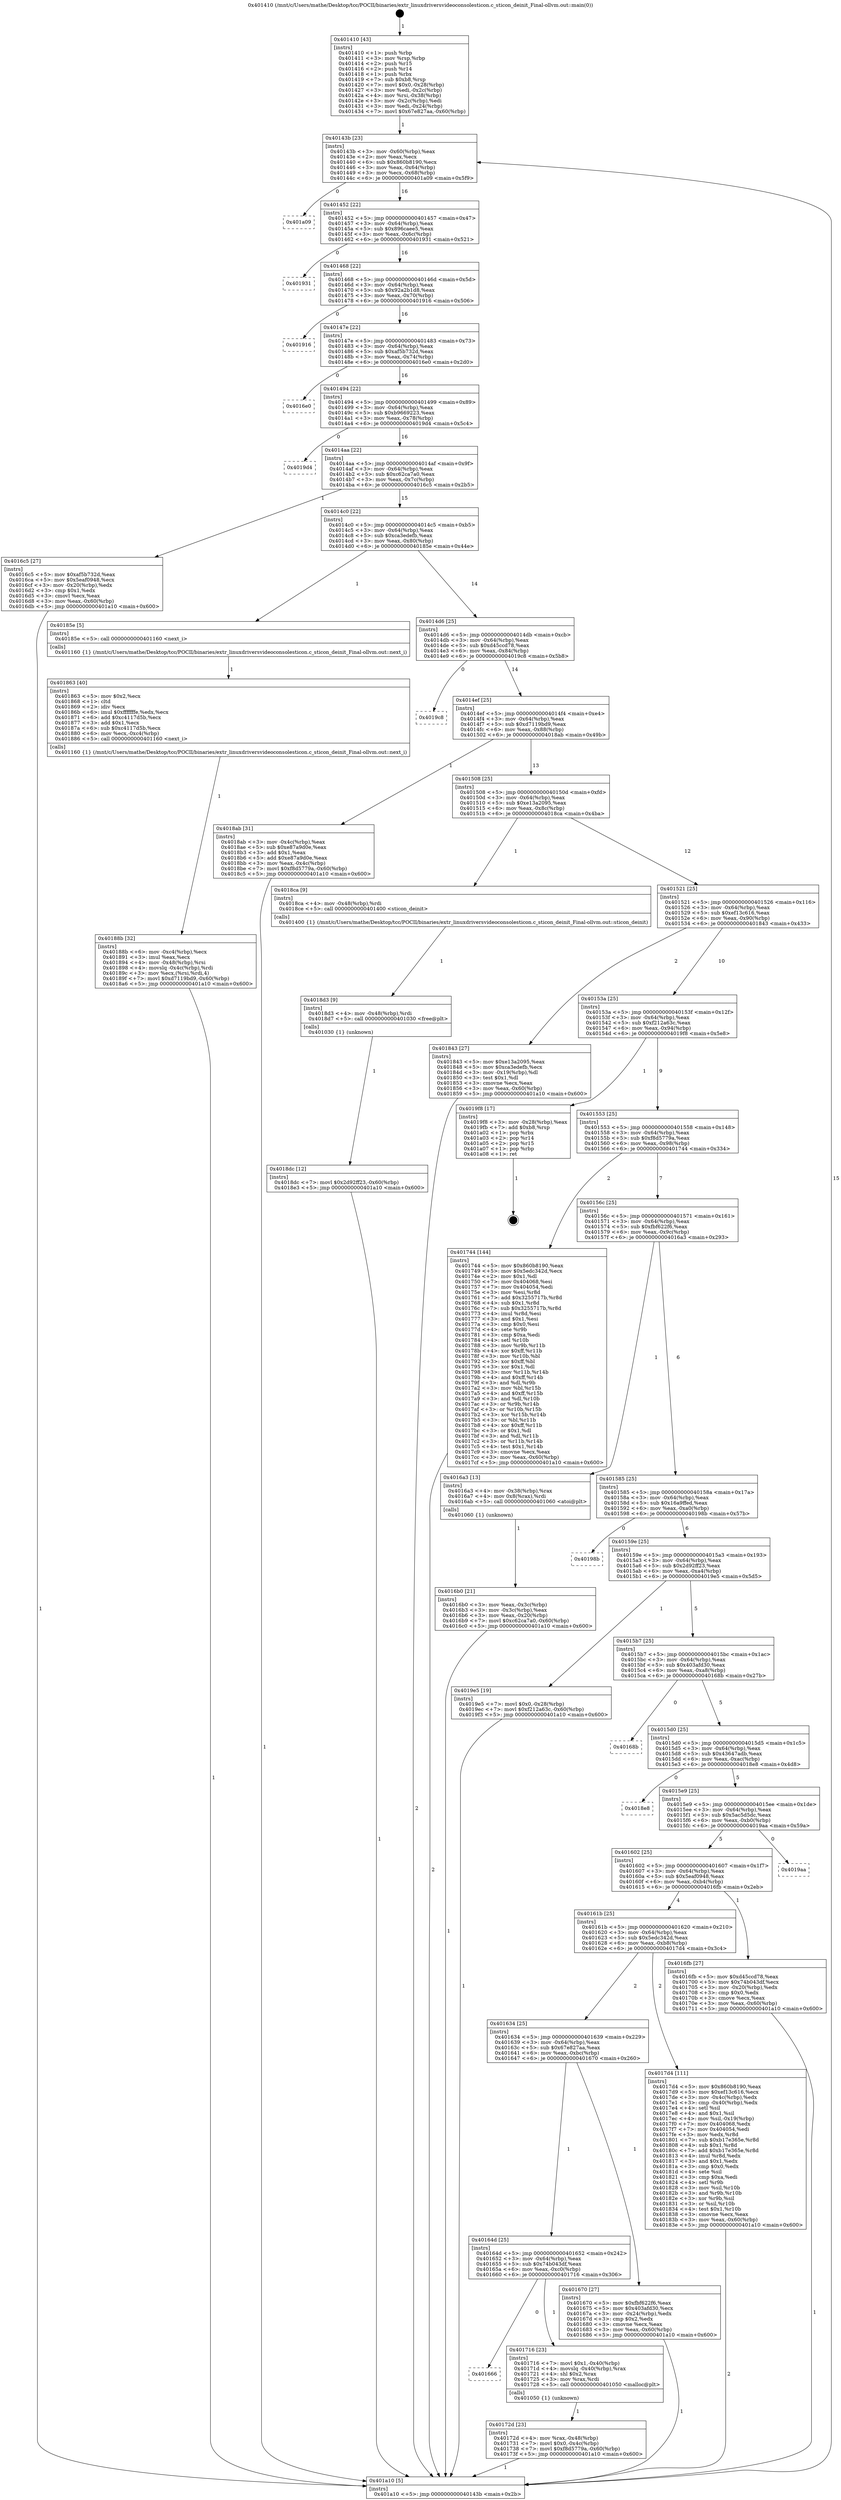 digraph "0x401410" {
  label = "0x401410 (/mnt/c/Users/mathe/Desktop/tcc/POCII/binaries/extr_linuxdriversvideoconsolesticon.c_sticon_deinit_Final-ollvm.out::main(0))"
  labelloc = "t"
  node[shape=record]

  Entry [label="",width=0.3,height=0.3,shape=circle,fillcolor=black,style=filled]
  "0x40143b" [label="{
     0x40143b [23]\l
     | [instrs]\l
     &nbsp;&nbsp;0x40143b \<+3\>: mov -0x60(%rbp),%eax\l
     &nbsp;&nbsp;0x40143e \<+2\>: mov %eax,%ecx\l
     &nbsp;&nbsp;0x401440 \<+6\>: sub $0x860b8190,%ecx\l
     &nbsp;&nbsp;0x401446 \<+3\>: mov %eax,-0x64(%rbp)\l
     &nbsp;&nbsp;0x401449 \<+3\>: mov %ecx,-0x68(%rbp)\l
     &nbsp;&nbsp;0x40144c \<+6\>: je 0000000000401a09 \<main+0x5f9\>\l
  }"]
  "0x401a09" [label="{
     0x401a09\l
  }", style=dashed]
  "0x401452" [label="{
     0x401452 [22]\l
     | [instrs]\l
     &nbsp;&nbsp;0x401452 \<+5\>: jmp 0000000000401457 \<main+0x47\>\l
     &nbsp;&nbsp;0x401457 \<+3\>: mov -0x64(%rbp),%eax\l
     &nbsp;&nbsp;0x40145a \<+5\>: sub $0x896caee5,%eax\l
     &nbsp;&nbsp;0x40145f \<+3\>: mov %eax,-0x6c(%rbp)\l
     &nbsp;&nbsp;0x401462 \<+6\>: je 0000000000401931 \<main+0x521\>\l
  }"]
  Exit [label="",width=0.3,height=0.3,shape=circle,fillcolor=black,style=filled,peripheries=2]
  "0x401931" [label="{
     0x401931\l
  }", style=dashed]
  "0x401468" [label="{
     0x401468 [22]\l
     | [instrs]\l
     &nbsp;&nbsp;0x401468 \<+5\>: jmp 000000000040146d \<main+0x5d\>\l
     &nbsp;&nbsp;0x40146d \<+3\>: mov -0x64(%rbp),%eax\l
     &nbsp;&nbsp;0x401470 \<+5\>: sub $0x92a2b1d8,%eax\l
     &nbsp;&nbsp;0x401475 \<+3\>: mov %eax,-0x70(%rbp)\l
     &nbsp;&nbsp;0x401478 \<+6\>: je 0000000000401916 \<main+0x506\>\l
  }"]
  "0x4018dc" [label="{
     0x4018dc [12]\l
     | [instrs]\l
     &nbsp;&nbsp;0x4018dc \<+7\>: movl $0x2d92ff23,-0x60(%rbp)\l
     &nbsp;&nbsp;0x4018e3 \<+5\>: jmp 0000000000401a10 \<main+0x600\>\l
  }"]
  "0x401916" [label="{
     0x401916\l
  }", style=dashed]
  "0x40147e" [label="{
     0x40147e [22]\l
     | [instrs]\l
     &nbsp;&nbsp;0x40147e \<+5\>: jmp 0000000000401483 \<main+0x73\>\l
     &nbsp;&nbsp;0x401483 \<+3\>: mov -0x64(%rbp),%eax\l
     &nbsp;&nbsp;0x401486 \<+5\>: sub $0xaf5b732d,%eax\l
     &nbsp;&nbsp;0x40148b \<+3\>: mov %eax,-0x74(%rbp)\l
     &nbsp;&nbsp;0x40148e \<+6\>: je 00000000004016e0 \<main+0x2d0\>\l
  }"]
  "0x4018d3" [label="{
     0x4018d3 [9]\l
     | [instrs]\l
     &nbsp;&nbsp;0x4018d3 \<+4\>: mov -0x48(%rbp),%rdi\l
     &nbsp;&nbsp;0x4018d7 \<+5\>: call 0000000000401030 \<free@plt\>\l
     | [calls]\l
     &nbsp;&nbsp;0x401030 \{1\} (unknown)\l
  }"]
  "0x4016e0" [label="{
     0x4016e0\l
  }", style=dashed]
  "0x401494" [label="{
     0x401494 [22]\l
     | [instrs]\l
     &nbsp;&nbsp;0x401494 \<+5\>: jmp 0000000000401499 \<main+0x89\>\l
     &nbsp;&nbsp;0x401499 \<+3\>: mov -0x64(%rbp),%eax\l
     &nbsp;&nbsp;0x40149c \<+5\>: sub $0xb9669223,%eax\l
     &nbsp;&nbsp;0x4014a1 \<+3\>: mov %eax,-0x78(%rbp)\l
     &nbsp;&nbsp;0x4014a4 \<+6\>: je 00000000004019d4 \<main+0x5c4\>\l
  }"]
  "0x40188b" [label="{
     0x40188b [32]\l
     | [instrs]\l
     &nbsp;&nbsp;0x40188b \<+6\>: mov -0xc4(%rbp),%ecx\l
     &nbsp;&nbsp;0x401891 \<+3\>: imul %eax,%ecx\l
     &nbsp;&nbsp;0x401894 \<+4\>: mov -0x48(%rbp),%rsi\l
     &nbsp;&nbsp;0x401898 \<+4\>: movslq -0x4c(%rbp),%rdi\l
     &nbsp;&nbsp;0x40189c \<+3\>: mov %ecx,(%rsi,%rdi,4)\l
     &nbsp;&nbsp;0x40189f \<+7\>: movl $0xd7119bd9,-0x60(%rbp)\l
     &nbsp;&nbsp;0x4018a6 \<+5\>: jmp 0000000000401a10 \<main+0x600\>\l
  }"]
  "0x4019d4" [label="{
     0x4019d4\l
  }", style=dashed]
  "0x4014aa" [label="{
     0x4014aa [22]\l
     | [instrs]\l
     &nbsp;&nbsp;0x4014aa \<+5\>: jmp 00000000004014af \<main+0x9f\>\l
     &nbsp;&nbsp;0x4014af \<+3\>: mov -0x64(%rbp),%eax\l
     &nbsp;&nbsp;0x4014b2 \<+5\>: sub $0xc62ca7a0,%eax\l
     &nbsp;&nbsp;0x4014b7 \<+3\>: mov %eax,-0x7c(%rbp)\l
     &nbsp;&nbsp;0x4014ba \<+6\>: je 00000000004016c5 \<main+0x2b5\>\l
  }"]
  "0x401863" [label="{
     0x401863 [40]\l
     | [instrs]\l
     &nbsp;&nbsp;0x401863 \<+5\>: mov $0x2,%ecx\l
     &nbsp;&nbsp;0x401868 \<+1\>: cltd\l
     &nbsp;&nbsp;0x401869 \<+2\>: idiv %ecx\l
     &nbsp;&nbsp;0x40186b \<+6\>: imul $0xfffffffe,%edx,%ecx\l
     &nbsp;&nbsp;0x401871 \<+6\>: add $0xc4117d5b,%ecx\l
     &nbsp;&nbsp;0x401877 \<+3\>: add $0x1,%ecx\l
     &nbsp;&nbsp;0x40187a \<+6\>: sub $0xc4117d5b,%ecx\l
     &nbsp;&nbsp;0x401880 \<+6\>: mov %ecx,-0xc4(%rbp)\l
     &nbsp;&nbsp;0x401886 \<+5\>: call 0000000000401160 \<next_i\>\l
     | [calls]\l
     &nbsp;&nbsp;0x401160 \{1\} (/mnt/c/Users/mathe/Desktop/tcc/POCII/binaries/extr_linuxdriversvideoconsolesticon.c_sticon_deinit_Final-ollvm.out::next_i)\l
  }"]
  "0x4016c5" [label="{
     0x4016c5 [27]\l
     | [instrs]\l
     &nbsp;&nbsp;0x4016c5 \<+5\>: mov $0xaf5b732d,%eax\l
     &nbsp;&nbsp;0x4016ca \<+5\>: mov $0x5eaf0948,%ecx\l
     &nbsp;&nbsp;0x4016cf \<+3\>: mov -0x20(%rbp),%edx\l
     &nbsp;&nbsp;0x4016d2 \<+3\>: cmp $0x1,%edx\l
     &nbsp;&nbsp;0x4016d5 \<+3\>: cmovl %ecx,%eax\l
     &nbsp;&nbsp;0x4016d8 \<+3\>: mov %eax,-0x60(%rbp)\l
     &nbsp;&nbsp;0x4016db \<+5\>: jmp 0000000000401a10 \<main+0x600\>\l
  }"]
  "0x4014c0" [label="{
     0x4014c0 [22]\l
     | [instrs]\l
     &nbsp;&nbsp;0x4014c0 \<+5\>: jmp 00000000004014c5 \<main+0xb5\>\l
     &nbsp;&nbsp;0x4014c5 \<+3\>: mov -0x64(%rbp),%eax\l
     &nbsp;&nbsp;0x4014c8 \<+5\>: sub $0xca3edefb,%eax\l
     &nbsp;&nbsp;0x4014cd \<+3\>: mov %eax,-0x80(%rbp)\l
     &nbsp;&nbsp;0x4014d0 \<+6\>: je 000000000040185e \<main+0x44e\>\l
  }"]
  "0x40172d" [label="{
     0x40172d [23]\l
     | [instrs]\l
     &nbsp;&nbsp;0x40172d \<+4\>: mov %rax,-0x48(%rbp)\l
     &nbsp;&nbsp;0x401731 \<+7\>: movl $0x0,-0x4c(%rbp)\l
     &nbsp;&nbsp;0x401738 \<+7\>: movl $0xf8d5779a,-0x60(%rbp)\l
     &nbsp;&nbsp;0x40173f \<+5\>: jmp 0000000000401a10 \<main+0x600\>\l
  }"]
  "0x40185e" [label="{
     0x40185e [5]\l
     | [instrs]\l
     &nbsp;&nbsp;0x40185e \<+5\>: call 0000000000401160 \<next_i\>\l
     | [calls]\l
     &nbsp;&nbsp;0x401160 \{1\} (/mnt/c/Users/mathe/Desktop/tcc/POCII/binaries/extr_linuxdriversvideoconsolesticon.c_sticon_deinit_Final-ollvm.out::next_i)\l
  }"]
  "0x4014d6" [label="{
     0x4014d6 [25]\l
     | [instrs]\l
     &nbsp;&nbsp;0x4014d6 \<+5\>: jmp 00000000004014db \<main+0xcb\>\l
     &nbsp;&nbsp;0x4014db \<+3\>: mov -0x64(%rbp),%eax\l
     &nbsp;&nbsp;0x4014de \<+5\>: sub $0xd45ccd78,%eax\l
     &nbsp;&nbsp;0x4014e3 \<+6\>: mov %eax,-0x84(%rbp)\l
     &nbsp;&nbsp;0x4014e9 \<+6\>: je 00000000004019c8 \<main+0x5b8\>\l
  }"]
  "0x401666" [label="{
     0x401666\l
  }", style=dashed]
  "0x4019c8" [label="{
     0x4019c8\l
  }", style=dashed]
  "0x4014ef" [label="{
     0x4014ef [25]\l
     | [instrs]\l
     &nbsp;&nbsp;0x4014ef \<+5\>: jmp 00000000004014f4 \<main+0xe4\>\l
     &nbsp;&nbsp;0x4014f4 \<+3\>: mov -0x64(%rbp),%eax\l
     &nbsp;&nbsp;0x4014f7 \<+5\>: sub $0xd7119bd9,%eax\l
     &nbsp;&nbsp;0x4014fc \<+6\>: mov %eax,-0x88(%rbp)\l
     &nbsp;&nbsp;0x401502 \<+6\>: je 00000000004018ab \<main+0x49b\>\l
  }"]
  "0x401716" [label="{
     0x401716 [23]\l
     | [instrs]\l
     &nbsp;&nbsp;0x401716 \<+7\>: movl $0x1,-0x40(%rbp)\l
     &nbsp;&nbsp;0x40171d \<+4\>: movslq -0x40(%rbp),%rax\l
     &nbsp;&nbsp;0x401721 \<+4\>: shl $0x2,%rax\l
     &nbsp;&nbsp;0x401725 \<+3\>: mov %rax,%rdi\l
     &nbsp;&nbsp;0x401728 \<+5\>: call 0000000000401050 \<malloc@plt\>\l
     | [calls]\l
     &nbsp;&nbsp;0x401050 \{1\} (unknown)\l
  }"]
  "0x4018ab" [label="{
     0x4018ab [31]\l
     | [instrs]\l
     &nbsp;&nbsp;0x4018ab \<+3\>: mov -0x4c(%rbp),%eax\l
     &nbsp;&nbsp;0x4018ae \<+5\>: sub $0xe87a9d0e,%eax\l
     &nbsp;&nbsp;0x4018b3 \<+3\>: add $0x1,%eax\l
     &nbsp;&nbsp;0x4018b6 \<+5\>: add $0xe87a9d0e,%eax\l
     &nbsp;&nbsp;0x4018bb \<+3\>: mov %eax,-0x4c(%rbp)\l
     &nbsp;&nbsp;0x4018be \<+7\>: movl $0xf8d5779a,-0x60(%rbp)\l
     &nbsp;&nbsp;0x4018c5 \<+5\>: jmp 0000000000401a10 \<main+0x600\>\l
  }"]
  "0x401508" [label="{
     0x401508 [25]\l
     | [instrs]\l
     &nbsp;&nbsp;0x401508 \<+5\>: jmp 000000000040150d \<main+0xfd\>\l
     &nbsp;&nbsp;0x40150d \<+3\>: mov -0x64(%rbp),%eax\l
     &nbsp;&nbsp;0x401510 \<+5\>: sub $0xe13a2095,%eax\l
     &nbsp;&nbsp;0x401515 \<+6\>: mov %eax,-0x8c(%rbp)\l
     &nbsp;&nbsp;0x40151b \<+6\>: je 00000000004018ca \<main+0x4ba\>\l
  }"]
  "0x4016b0" [label="{
     0x4016b0 [21]\l
     | [instrs]\l
     &nbsp;&nbsp;0x4016b0 \<+3\>: mov %eax,-0x3c(%rbp)\l
     &nbsp;&nbsp;0x4016b3 \<+3\>: mov -0x3c(%rbp),%eax\l
     &nbsp;&nbsp;0x4016b6 \<+3\>: mov %eax,-0x20(%rbp)\l
     &nbsp;&nbsp;0x4016b9 \<+7\>: movl $0xc62ca7a0,-0x60(%rbp)\l
     &nbsp;&nbsp;0x4016c0 \<+5\>: jmp 0000000000401a10 \<main+0x600\>\l
  }"]
  "0x4018ca" [label="{
     0x4018ca [9]\l
     | [instrs]\l
     &nbsp;&nbsp;0x4018ca \<+4\>: mov -0x48(%rbp),%rdi\l
     &nbsp;&nbsp;0x4018ce \<+5\>: call 0000000000401400 \<sticon_deinit\>\l
     | [calls]\l
     &nbsp;&nbsp;0x401400 \{1\} (/mnt/c/Users/mathe/Desktop/tcc/POCII/binaries/extr_linuxdriversvideoconsolesticon.c_sticon_deinit_Final-ollvm.out::sticon_deinit)\l
  }"]
  "0x401521" [label="{
     0x401521 [25]\l
     | [instrs]\l
     &nbsp;&nbsp;0x401521 \<+5\>: jmp 0000000000401526 \<main+0x116\>\l
     &nbsp;&nbsp;0x401526 \<+3\>: mov -0x64(%rbp),%eax\l
     &nbsp;&nbsp;0x401529 \<+5\>: sub $0xef13c616,%eax\l
     &nbsp;&nbsp;0x40152e \<+6\>: mov %eax,-0x90(%rbp)\l
     &nbsp;&nbsp;0x401534 \<+6\>: je 0000000000401843 \<main+0x433\>\l
  }"]
  "0x401410" [label="{
     0x401410 [43]\l
     | [instrs]\l
     &nbsp;&nbsp;0x401410 \<+1\>: push %rbp\l
     &nbsp;&nbsp;0x401411 \<+3\>: mov %rsp,%rbp\l
     &nbsp;&nbsp;0x401414 \<+2\>: push %r15\l
     &nbsp;&nbsp;0x401416 \<+2\>: push %r14\l
     &nbsp;&nbsp;0x401418 \<+1\>: push %rbx\l
     &nbsp;&nbsp;0x401419 \<+7\>: sub $0xb8,%rsp\l
     &nbsp;&nbsp;0x401420 \<+7\>: movl $0x0,-0x28(%rbp)\l
     &nbsp;&nbsp;0x401427 \<+3\>: mov %edi,-0x2c(%rbp)\l
     &nbsp;&nbsp;0x40142a \<+4\>: mov %rsi,-0x38(%rbp)\l
     &nbsp;&nbsp;0x40142e \<+3\>: mov -0x2c(%rbp),%edi\l
     &nbsp;&nbsp;0x401431 \<+3\>: mov %edi,-0x24(%rbp)\l
     &nbsp;&nbsp;0x401434 \<+7\>: movl $0x67e827aa,-0x60(%rbp)\l
  }"]
  "0x401843" [label="{
     0x401843 [27]\l
     | [instrs]\l
     &nbsp;&nbsp;0x401843 \<+5\>: mov $0xe13a2095,%eax\l
     &nbsp;&nbsp;0x401848 \<+5\>: mov $0xca3edefb,%ecx\l
     &nbsp;&nbsp;0x40184d \<+3\>: mov -0x19(%rbp),%dl\l
     &nbsp;&nbsp;0x401850 \<+3\>: test $0x1,%dl\l
     &nbsp;&nbsp;0x401853 \<+3\>: cmovne %ecx,%eax\l
     &nbsp;&nbsp;0x401856 \<+3\>: mov %eax,-0x60(%rbp)\l
     &nbsp;&nbsp;0x401859 \<+5\>: jmp 0000000000401a10 \<main+0x600\>\l
  }"]
  "0x40153a" [label="{
     0x40153a [25]\l
     | [instrs]\l
     &nbsp;&nbsp;0x40153a \<+5\>: jmp 000000000040153f \<main+0x12f\>\l
     &nbsp;&nbsp;0x40153f \<+3\>: mov -0x64(%rbp),%eax\l
     &nbsp;&nbsp;0x401542 \<+5\>: sub $0xf212a63c,%eax\l
     &nbsp;&nbsp;0x401547 \<+6\>: mov %eax,-0x94(%rbp)\l
     &nbsp;&nbsp;0x40154d \<+6\>: je 00000000004019f8 \<main+0x5e8\>\l
  }"]
  "0x401a10" [label="{
     0x401a10 [5]\l
     | [instrs]\l
     &nbsp;&nbsp;0x401a10 \<+5\>: jmp 000000000040143b \<main+0x2b\>\l
  }"]
  "0x4019f8" [label="{
     0x4019f8 [17]\l
     | [instrs]\l
     &nbsp;&nbsp;0x4019f8 \<+3\>: mov -0x28(%rbp),%eax\l
     &nbsp;&nbsp;0x4019fb \<+7\>: add $0xb8,%rsp\l
     &nbsp;&nbsp;0x401a02 \<+1\>: pop %rbx\l
     &nbsp;&nbsp;0x401a03 \<+2\>: pop %r14\l
     &nbsp;&nbsp;0x401a05 \<+2\>: pop %r15\l
     &nbsp;&nbsp;0x401a07 \<+1\>: pop %rbp\l
     &nbsp;&nbsp;0x401a08 \<+1\>: ret\l
  }"]
  "0x401553" [label="{
     0x401553 [25]\l
     | [instrs]\l
     &nbsp;&nbsp;0x401553 \<+5\>: jmp 0000000000401558 \<main+0x148\>\l
     &nbsp;&nbsp;0x401558 \<+3\>: mov -0x64(%rbp),%eax\l
     &nbsp;&nbsp;0x40155b \<+5\>: sub $0xf8d5779a,%eax\l
     &nbsp;&nbsp;0x401560 \<+6\>: mov %eax,-0x98(%rbp)\l
     &nbsp;&nbsp;0x401566 \<+6\>: je 0000000000401744 \<main+0x334\>\l
  }"]
  "0x40164d" [label="{
     0x40164d [25]\l
     | [instrs]\l
     &nbsp;&nbsp;0x40164d \<+5\>: jmp 0000000000401652 \<main+0x242\>\l
     &nbsp;&nbsp;0x401652 \<+3\>: mov -0x64(%rbp),%eax\l
     &nbsp;&nbsp;0x401655 \<+5\>: sub $0x74b043df,%eax\l
     &nbsp;&nbsp;0x40165a \<+6\>: mov %eax,-0xc0(%rbp)\l
     &nbsp;&nbsp;0x401660 \<+6\>: je 0000000000401716 \<main+0x306\>\l
  }"]
  "0x401744" [label="{
     0x401744 [144]\l
     | [instrs]\l
     &nbsp;&nbsp;0x401744 \<+5\>: mov $0x860b8190,%eax\l
     &nbsp;&nbsp;0x401749 \<+5\>: mov $0x5edc342d,%ecx\l
     &nbsp;&nbsp;0x40174e \<+2\>: mov $0x1,%dl\l
     &nbsp;&nbsp;0x401750 \<+7\>: mov 0x404068,%esi\l
     &nbsp;&nbsp;0x401757 \<+7\>: mov 0x404054,%edi\l
     &nbsp;&nbsp;0x40175e \<+3\>: mov %esi,%r8d\l
     &nbsp;&nbsp;0x401761 \<+7\>: add $0x3255717b,%r8d\l
     &nbsp;&nbsp;0x401768 \<+4\>: sub $0x1,%r8d\l
     &nbsp;&nbsp;0x40176c \<+7\>: sub $0x3255717b,%r8d\l
     &nbsp;&nbsp;0x401773 \<+4\>: imul %r8d,%esi\l
     &nbsp;&nbsp;0x401777 \<+3\>: and $0x1,%esi\l
     &nbsp;&nbsp;0x40177a \<+3\>: cmp $0x0,%esi\l
     &nbsp;&nbsp;0x40177d \<+4\>: sete %r9b\l
     &nbsp;&nbsp;0x401781 \<+3\>: cmp $0xa,%edi\l
     &nbsp;&nbsp;0x401784 \<+4\>: setl %r10b\l
     &nbsp;&nbsp;0x401788 \<+3\>: mov %r9b,%r11b\l
     &nbsp;&nbsp;0x40178b \<+4\>: xor $0xff,%r11b\l
     &nbsp;&nbsp;0x40178f \<+3\>: mov %r10b,%bl\l
     &nbsp;&nbsp;0x401792 \<+3\>: xor $0xff,%bl\l
     &nbsp;&nbsp;0x401795 \<+3\>: xor $0x1,%dl\l
     &nbsp;&nbsp;0x401798 \<+3\>: mov %r11b,%r14b\l
     &nbsp;&nbsp;0x40179b \<+4\>: and $0xff,%r14b\l
     &nbsp;&nbsp;0x40179f \<+3\>: and %dl,%r9b\l
     &nbsp;&nbsp;0x4017a2 \<+3\>: mov %bl,%r15b\l
     &nbsp;&nbsp;0x4017a5 \<+4\>: and $0xff,%r15b\l
     &nbsp;&nbsp;0x4017a9 \<+3\>: and %dl,%r10b\l
     &nbsp;&nbsp;0x4017ac \<+3\>: or %r9b,%r14b\l
     &nbsp;&nbsp;0x4017af \<+3\>: or %r10b,%r15b\l
     &nbsp;&nbsp;0x4017b2 \<+3\>: xor %r15b,%r14b\l
     &nbsp;&nbsp;0x4017b5 \<+3\>: or %bl,%r11b\l
     &nbsp;&nbsp;0x4017b8 \<+4\>: xor $0xff,%r11b\l
     &nbsp;&nbsp;0x4017bc \<+3\>: or $0x1,%dl\l
     &nbsp;&nbsp;0x4017bf \<+3\>: and %dl,%r11b\l
     &nbsp;&nbsp;0x4017c2 \<+3\>: or %r11b,%r14b\l
     &nbsp;&nbsp;0x4017c5 \<+4\>: test $0x1,%r14b\l
     &nbsp;&nbsp;0x4017c9 \<+3\>: cmovne %ecx,%eax\l
     &nbsp;&nbsp;0x4017cc \<+3\>: mov %eax,-0x60(%rbp)\l
     &nbsp;&nbsp;0x4017cf \<+5\>: jmp 0000000000401a10 \<main+0x600\>\l
  }"]
  "0x40156c" [label="{
     0x40156c [25]\l
     | [instrs]\l
     &nbsp;&nbsp;0x40156c \<+5\>: jmp 0000000000401571 \<main+0x161\>\l
     &nbsp;&nbsp;0x401571 \<+3\>: mov -0x64(%rbp),%eax\l
     &nbsp;&nbsp;0x401574 \<+5\>: sub $0xfbf622f6,%eax\l
     &nbsp;&nbsp;0x401579 \<+6\>: mov %eax,-0x9c(%rbp)\l
     &nbsp;&nbsp;0x40157f \<+6\>: je 00000000004016a3 \<main+0x293\>\l
  }"]
  "0x401670" [label="{
     0x401670 [27]\l
     | [instrs]\l
     &nbsp;&nbsp;0x401670 \<+5\>: mov $0xfbf622f6,%eax\l
     &nbsp;&nbsp;0x401675 \<+5\>: mov $0x403afd30,%ecx\l
     &nbsp;&nbsp;0x40167a \<+3\>: mov -0x24(%rbp),%edx\l
     &nbsp;&nbsp;0x40167d \<+3\>: cmp $0x2,%edx\l
     &nbsp;&nbsp;0x401680 \<+3\>: cmovne %ecx,%eax\l
     &nbsp;&nbsp;0x401683 \<+3\>: mov %eax,-0x60(%rbp)\l
     &nbsp;&nbsp;0x401686 \<+5\>: jmp 0000000000401a10 \<main+0x600\>\l
  }"]
  "0x4016a3" [label="{
     0x4016a3 [13]\l
     | [instrs]\l
     &nbsp;&nbsp;0x4016a3 \<+4\>: mov -0x38(%rbp),%rax\l
     &nbsp;&nbsp;0x4016a7 \<+4\>: mov 0x8(%rax),%rdi\l
     &nbsp;&nbsp;0x4016ab \<+5\>: call 0000000000401060 \<atoi@plt\>\l
     | [calls]\l
     &nbsp;&nbsp;0x401060 \{1\} (unknown)\l
  }"]
  "0x401585" [label="{
     0x401585 [25]\l
     | [instrs]\l
     &nbsp;&nbsp;0x401585 \<+5\>: jmp 000000000040158a \<main+0x17a\>\l
     &nbsp;&nbsp;0x40158a \<+3\>: mov -0x64(%rbp),%eax\l
     &nbsp;&nbsp;0x40158d \<+5\>: sub $0x16a9ffed,%eax\l
     &nbsp;&nbsp;0x401592 \<+6\>: mov %eax,-0xa0(%rbp)\l
     &nbsp;&nbsp;0x401598 \<+6\>: je 000000000040198b \<main+0x57b\>\l
  }"]
  "0x401634" [label="{
     0x401634 [25]\l
     | [instrs]\l
     &nbsp;&nbsp;0x401634 \<+5\>: jmp 0000000000401639 \<main+0x229\>\l
     &nbsp;&nbsp;0x401639 \<+3\>: mov -0x64(%rbp),%eax\l
     &nbsp;&nbsp;0x40163c \<+5\>: sub $0x67e827aa,%eax\l
     &nbsp;&nbsp;0x401641 \<+6\>: mov %eax,-0xbc(%rbp)\l
     &nbsp;&nbsp;0x401647 \<+6\>: je 0000000000401670 \<main+0x260\>\l
  }"]
  "0x40198b" [label="{
     0x40198b\l
  }", style=dashed]
  "0x40159e" [label="{
     0x40159e [25]\l
     | [instrs]\l
     &nbsp;&nbsp;0x40159e \<+5\>: jmp 00000000004015a3 \<main+0x193\>\l
     &nbsp;&nbsp;0x4015a3 \<+3\>: mov -0x64(%rbp),%eax\l
     &nbsp;&nbsp;0x4015a6 \<+5\>: sub $0x2d92ff23,%eax\l
     &nbsp;&nbsp;0x4015ab \<+6\>: mov %eax,-0xa4(%rbp)\l
     &nbsp;&nbsp;0x4015b1 \<+6\>: je 00000000004019e5 \<main+0x5d5\>\l
  }"]
  "0x4017d4" [label="{
     0x4017d4 [111]\l
     | [instrs]\l
     &nbsp;&nbsp;0x4017d4 \<+5\>: mov $0x860b8190,%eax\l
     &nbsp;&nbsp;0x4017d9 \<+5\>: mov $0xef13c616,%ecx\l
     &nbsp;&nbsp;0x4017de \<+3\>: mov -0x4c(%rbp),%edx\l
     &nbsp;&nbsp;0x4017e1 \<+3\>: cmp -0x40(%rbp),%edx\l
     &nbsp;&nbsp;0x4017e4 \<+4\>: setl %sil\l
     &nbsp;&nbsp;0x4017e8 \<+4\>: and $0x1,%sil\l
     &nbsp;&nbsp;0x4017ec \<+4\>: mov %sil,-0x19(%rbp)\l
     &nbsp;&nbsp;0x4017f0 \<+7\>: mov 0x404068,%edx\l
     &nbsp;&nbsp;0x4017f7 \<+7\>: mov 0x404054,%edi\l
     &nbsp;&nbsp;0x4017fe \<+3\>: mov %edx,%r8d\l
     &nbsp;&nbsp;0x401801 \<+7\>: sub $0xb17e365e,%r8d\l
     &nbsp;&nbsp;0x401808 \<+4\>: sub $0x1,%r8d\l
     &nbsp;&nbsp;0x40180c \<+7\>: add $0xb17e365e,%r8d\l
     &nbsp;&nbsp;0x401813 \<+4\>: imul %r8d,%edx\l
     &nbsp;&nbsp;0x401817 \<+3\>: and $0x1,%edx\l
     &nbsp;&nbsp;0x40181a \<+3\>: cmp $0x0,%edx\l
     &nbsp;&nbsp;0x40181d \<+4\>: sete %sil\l
     &nbsp;&nbsp;0x401821 \<+3\>: cmp $0xa,%edi\l
     &nbsp;&nbsp;0x401824 \<+4\>: setl %r9b\l
     &nbsp;&nbsp;0x401828 \<+3\>: mov %sil,%r10b\l
     &nbsp;&nbsp;0x40182b \<+3\>: and %r9b,%r10b\l
     &nbsp;&nbsp;0x40182e \<+3\>: xor %r9b,%sil\l
     &nbsp;&nbsp;0x401831 \<+3\>: or %sil,%r10b\l
     &nbsp;&nbsp;0x401834 \<+4\>: test $0x1,%r10b\l
     &nbsp;&nbsp;0x401838 \<+3\>: cmovne %ecx,%eax\l
     &nbsp;&nbsp;0x40183b \<+3\>: mov %eax,-0x60(%rbp)\l
     &nbsp;&nbsp;0x40183e \<+5\>: jmp 0000000000401a10 \<main+0x600\>\l
  }"]
  "0x4019e5" [label="{
     0x4019e5 [19]\l
     | [instrs]\l
     &nbsp;&nbsp;0x4019e5 \<+7\>: movl $0x0,-0x28(%rbp)\l
     &nbsp;&nbsp;0x4019ec \<+7\>: movl $0xf212a63c,-0x60(%rbp)\l
     &nbsp;&nbsp;0x4019f3 \<+5\>: jmp 0000000000401a10 \<main+0x600\>\l
  }"]
  "0x4015b7" [label="{
     0x4015b7 [25]\l
     | [instrs]\l
     &nbsp;&nbsp;0x4015b7 \<+5\>: jmp 00000000004015bc \<main+0x1ac\>\l
     &nbsp;&nbsp;0x4015bc \<+3\>: mov -0x64(%rbp),%eax\l
     &nbsp;&nbsp;0x4015bf \<+5\>: sub $0x403afd30,%eax\l
     &nbsp;&nbsp;0x4015c4 \<+6\>: mov %eax,-0xa8(%rbp)\l
     &nbsp;&nbsp;0x4015ca \<+6\>: je 000000000040168b \<main+0x27b\>\l
  }"]
  "0x40161b" [label="{
     0x40161b [25]\l
     | [instrs]\l
     &nbsp;&nbsp;0x40161b \<+5\>: jmp 0000000000401620 \<main+0x210\>\l
     &nbsp;&nbsp;0x401620 \<+3\>: mov -0x64(%rbp),%eax\l
     &nbsp;&nbsp;0x401623 \<+5\>: sub $0x5edc342d,%eax\l
     &nbsp;&nbsp;0x401628 \<+6\>: mov %eax,-0xb8(%rbp)\l
     &nbsp;&nbsp;0x40162e \<+6\>: je 00000000004017d4 \<main+0x3c4\>\l
  }"]
  "0x40168b" [label="{
     0x40168b\l
  }", style=dashed]
  "0x4015d0" [label="{
     0x4015d0 [25]\l
     | [instrs]\l
     &nbsp;&nbsp;0x4015d0 \<+5\>: jmp 00000000004015d5 \<main+0x1c5\>\l
     &nbsp;&nbsp;0x4015d5 \<+3\>: mov -0x64(%rbp),%eax\l
     &nbsp;&nbsp;0x4015d8 \<+5\>: sub $0x43647adb,%eax\l
     &nbsp;&nbsp;0x4015dd \<+6\>: mov %eax,-0xac(%rbp)\l
     &nbsp;&nbsp;0x4015e3 \<+6\>: je 00000000004018e8 \<main+0x4d8\>\l
  }"]
  "0x4016fb" [label="{
     0x4016fb [27]\l
     | [instrs]\l
     &nbsp;&nbsp;0x4016fb \<+5\>: mov $0xd45ccd78,%eax\l
     &nbsp;&nbsp;0x401700 \<+5\>: mov $0x74b043df,%ecx\l
     &nbsp;&nbsp;0x401705 \<+3\>: mov -0x20(%rbp),%edx\l
     &nbsp;&nbsp;0x401708 \<+3\>: cmp $0x0,%edx\l
     &nbsp;&nbsp;0x40170b \<+3\>: cmove %ecx,%eax\l
     &nbsp;&nbsp;0x40170e \<+3\>: mov %eax,-0x60(%rbp)\l
     &nbsp;&nbsp;0x401711 \<+5\>: jmp 0000000000401a10 \<main+0x600\>\l
  }"]
  "0x4018e8" [label="{
     0x4018e8\l
  }", style=dashed]
  "0x4015e9" [label="{
     0x4015e9 [25]\l
     | [instrs]\l
     &nbsp;&nbsp;0x4015e9 \<+5\>: jmp 00000000004015ee \<main+0x1de\>\l
     &nbsp;&nbsp;0x4015ee \<+3\>: mov -0x64(%rbp),%eax\l
     &nbsp;&nbsp;0x4015f1 \<+5\>: sub $0x5ac5d5dc,%eax\l
     &nbsp;&nbsp;0x4015f6 \<+6\>: mov %eax,-0xb0(%rbp)\l
     &nbsp;&nbsp;0x4015fc \<+6\>: je 00000000004019aa \<main+0x59a\>\l
  }"]
  "0x401602" [label="{
     0x401602 [25]\l
     | [instrs]\l
     &nbsp;&nbsp;0x401602 \<+5\>: jmp 0000000000401607 \<main+0x1f7\>\l
     &nbsp;&nbsp;0x401607 \<+3\>: mov -0x64(%rbp),%eax\l
     &nbsp;&nbsp;0x40160a \<+5\>: sub $0x5eaf0948,%eax\l
     &nbsp;&nbsp;0x40160f \<+6\>: mov %eax,-0xb4(%rbp)\l
     &nbsp;&nbsp;0x401615 \<+6\>: je 00000000004016fb \<main+0x2eb\>\l
  }"]
  "0x4019aa" [label="{
     0x4019aa\l
  }", style=dashed]
  Entry -> "0x401410" [label=" 1"]
  "0x40143b" -> "0x401a09" [label=" 0"]
  "0x40143b" -> "0x401452" [label=" 16"]
  "0x4019f8" -> Exit [label=" 1"]
  "0x401452" -> "0x401931" [label=" 0"]
  "0x401452" -> "0x401468" [label=" 16"]
  "0x4019e5" -> "0x401a10" [label=" 1"]
  "0x401468" -> "0x401916" [label=" 0"]
  "0x401468" -> "0x40147e" [label=" 16"]
  "0x4018dc" -> "0x401a10" [label=" 1"]
  "0x40147e" -> "0x4016e0" [label=" 0"]
  "0x40147e" -> "0x401494" [label=" 16"]
  "0x4018d3" -> "0x4018dc" [label=" 1"]
  "0x401494" -> "0x4019d4" [label=" 0"]
  "0x401494" -> "0x4014aa" [label=" 16"]
  "0x4018ca" -> "0x4018d3" [label=" 1"]
  "0x4014aa" -> "0x4016c5" [label=" 1"]
  "0x4014aa" -> "0x4014c0" [label=" 15"]
  "0x4018ab" -> "0x401a10" [label=" 1"]
  "0x4014c0" -> "0x40185e" [label=" 1"]
  "0x4014c0" -> "0x4014d6" [label=" 14"]
  "0x40188b" -> "0x401a10" [label=" 1"]
  "0x4014d6" -> "0x4019c8" [label=" 0"]
  "0x4014d6" -> "0x4014ef" [label=" 14"]
  "0x401863" -> "0x40188b" [label=" 1"]
  "0x4014ef" -> "0x4018ab" [label=" 1"]
  "0x4014ef" -> "0x401508" [label=" 13"]
  "0x40185e" -> "0x401863" [label=" 1"]
  "0x401508" -> "0x4018ca" [label=" 1"]
  "0x401508" -> "0x401521" [label=" 12"]
  "0x4017d4" -> "0x401a10" [label=" 2"]
  "0x401521" -> "0x401843" [label=" 2"]
  "0x401521" -> "0x40153a" [label=" 10"]
  "0x401744" -> "0x401a10" [label=" 2"]
  "0x40153a" -> "0x4019f8" [label=" 1"]
  "0x40153a" -> "0x401553" [label=" 9"]
  "0x40172d" -> "0x401a10" [label=" 1"]
  "0x401553" -> "0x401744" [label=" 2"]
  "0x401553" -> "0x40156c" [label=" 7"]
  "0x401716" -> "0x40172d" [label=" 1"]
  "0x40156c" -> "0x4016a3" [label=" 1"]
  "0x40156c" -> "0x401585" [label=" 6"]
  "0x40164d" -> "0x401666" [label=" 0"]
  "0x401585" -> "0x40198b" [label=" 0"]
  "0x401585" -> "0x40159e" [label=" 6"]
  "0x401843" -> "0x401a10" [label=" 2"]
  "0x40159e" -> "0x4019e5" [label=" 1"]
  "0x40159e" -> "0x4015b7" [label=" 5"]
  "0x4016fb" -> "0x401a10" [label=" 1"]
  "0x4015b7" -> "0x40168b" [label=" 0"]
  "0x4015b7" -> "0x4015d0" [label=" 5"]
  "0x4016b0" -> "0x401a10" [label=" 1"]
  "0x4015d0" -> "0x4018e8" [label=" 0"]
  "0x4015d0" -> "0x4015e9" [label=" 5"]
  "0x4016a3" -> "0x4016b0" [label=" 1"]
  "0x4015e9" -> "0x4019aa" [label=" 0"]
  "0x4015e9" -> "0x401602" [label=" 5"]
  "0x401a10" -> "0x40143b" [label=" 15"]
  "0x401602" -> "0x4016fb" [label=" 1"]
  "0x401602" -> "0x40161b" [label=" 4"]
  "0x4016c5" -> "0x401a10" [label=" 1"]
  "0x40161b" -> "0x4017d4" [label=" 2"]
  "0x40161b" -> "0x401634" [label=" 2"]
  "0x40164d" -> "0x401716" [label=" 1"]
  "0x401634" -> "0x401670" [label=" 1"]
  "0x401634" -> "0x40164d" [label=" 1"]
  "0x401670" -> "0x401a10" [label=" 1"]
  "0x401410" -> "0x40143b" [label=" 1"]
}
